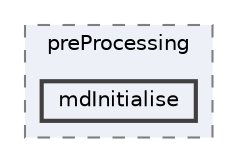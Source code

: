 digraph "applications/utilities/preProcessing/mdInitialise"
{
 // LATEX_PDF_SIZE
  bgcolor="transparent";
  edge [fontname=Helvetica,fontsize=10,labelfontname=Helvetica,labelfontsize=10];
  node [fontname=Helvetica,fontsize=10,shape=box,height=0.2,width=0.4];
  compound=true
  subgraph clusterdir_2cb9088fcfa5d85f3ea0b5a37d6be287 {
    graph [ bgcolor="#edf0f7", pencolor="grey50", label="preProcessing", fontname=Helvetica,fontsize=10 style="filled,dashed", URL="dir_2cb9088fcfa5d85f3ea0b5a37d6be287.html",tooltip=""]
  dir_04b3648d91b11fefdf800213de686322 [label="mdInitialise", fillcolor="#edf0f7", color="grey25", style="filled,bold", URL="dir_04b3648d91b11fefdf800213de686322.html",tooltip=""];
  }
}
